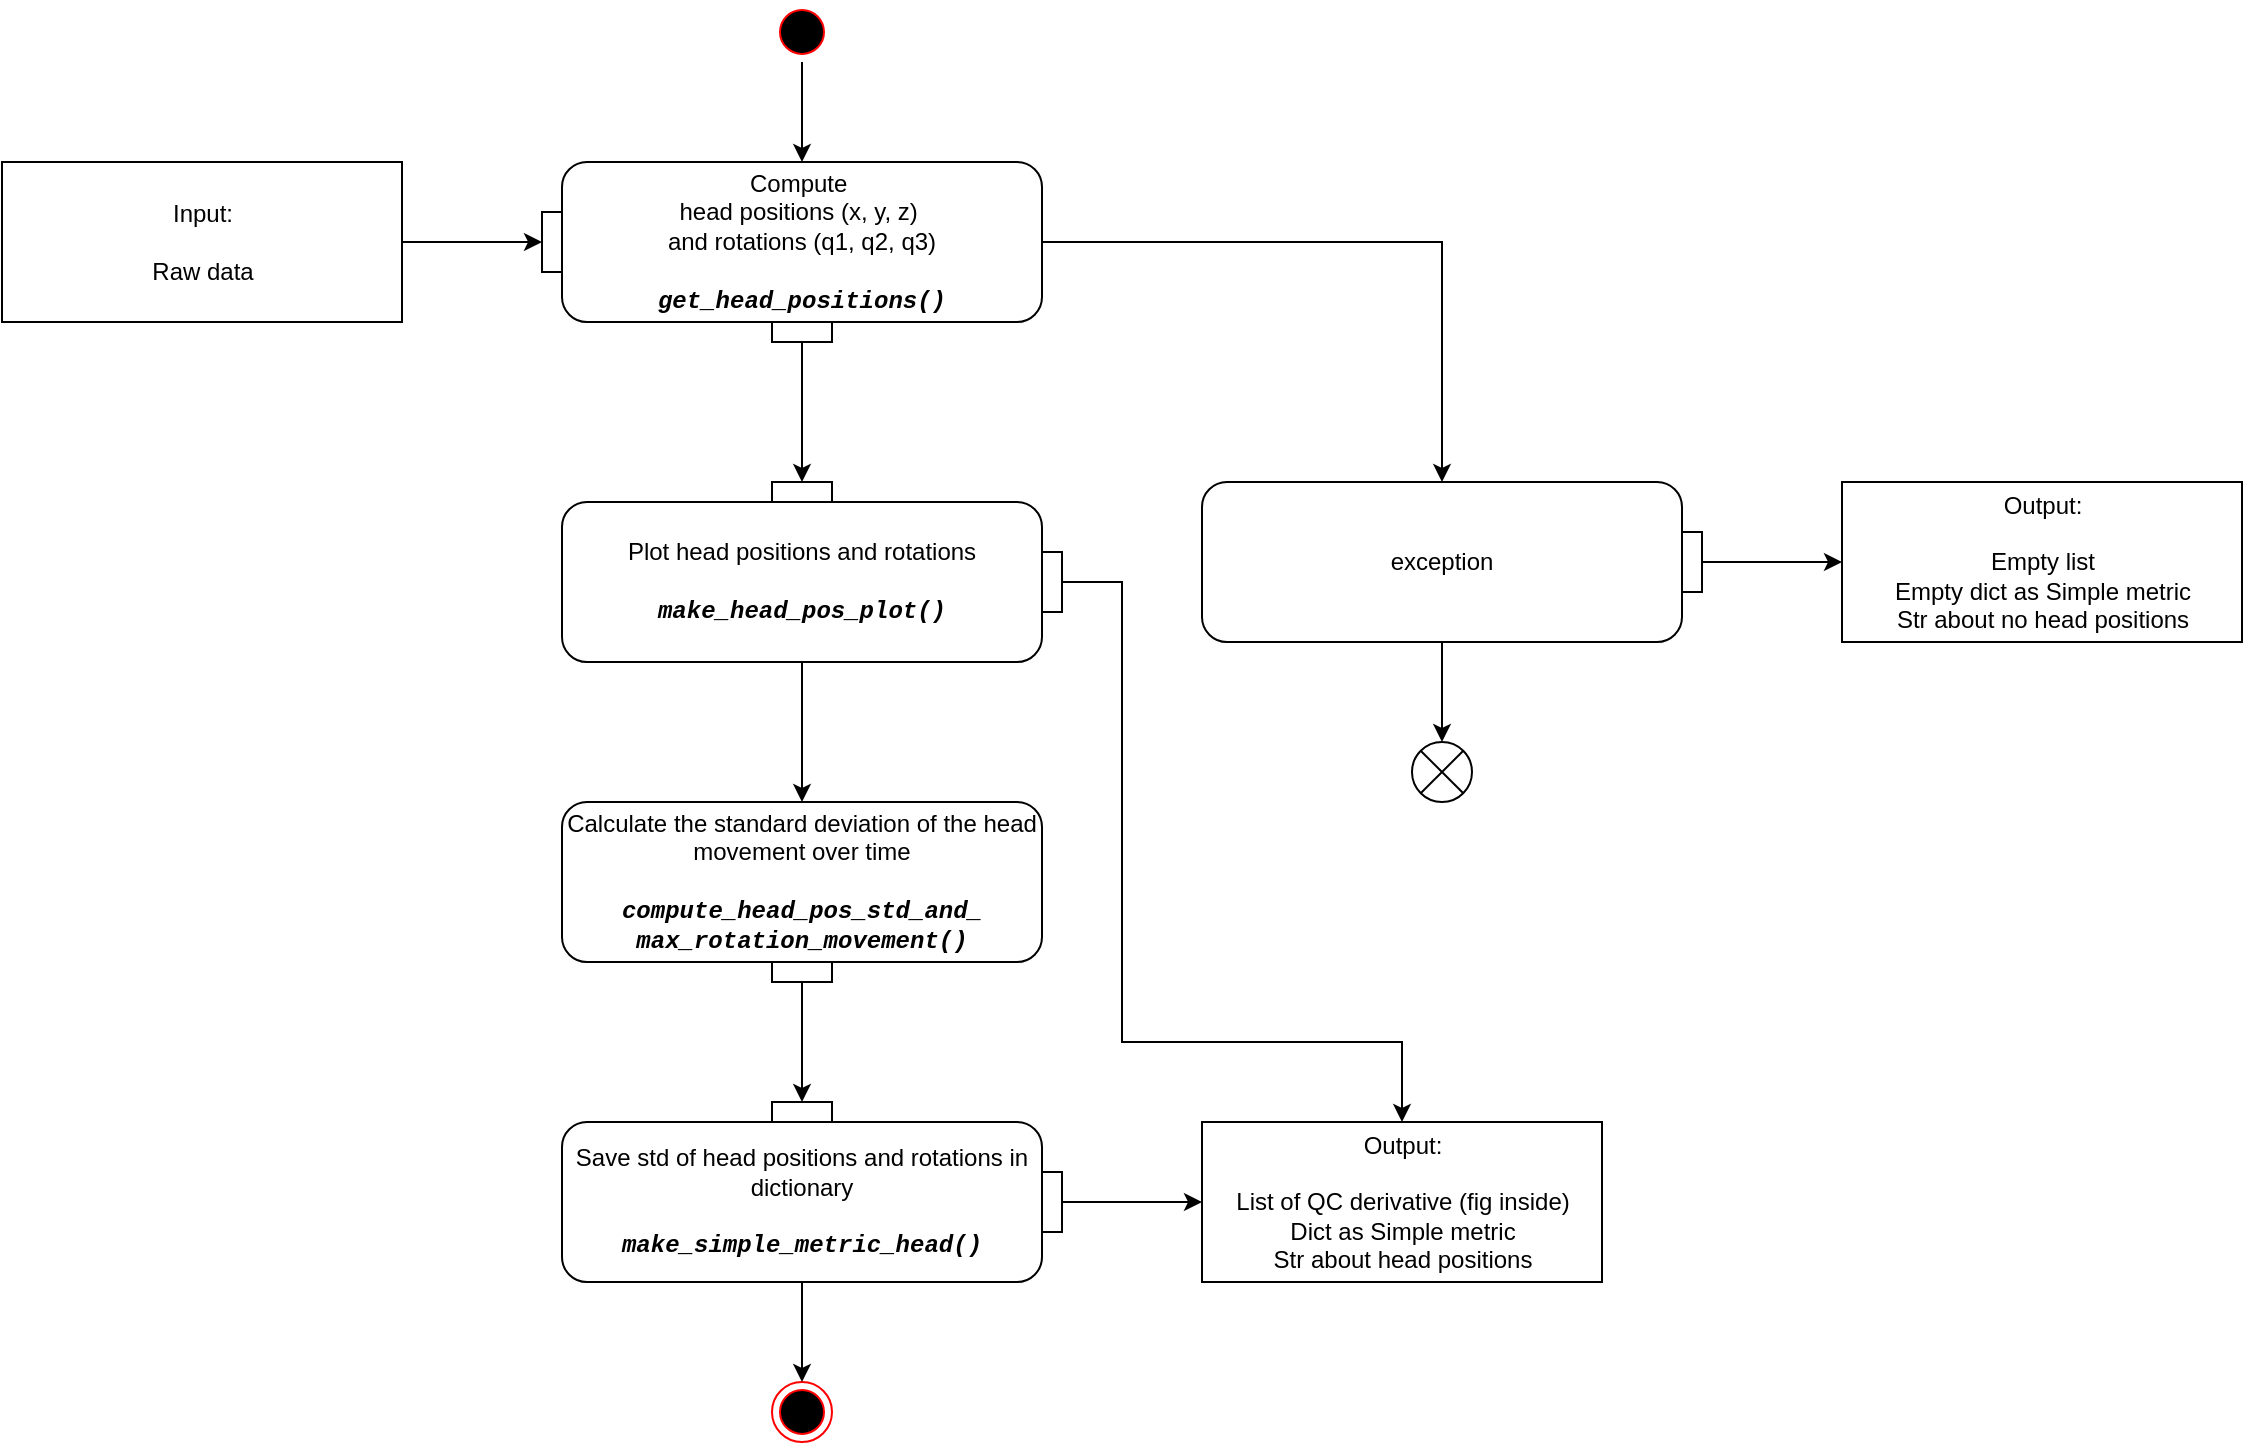 <mxfile version="20.8.16" type="device"><diagram name="Page-1" id="cNk8rawfNz_4RUY2DilG"><mxGraphModel dx="1505" dy="1197" grid="1" gridSize="10" guides="1" tooltips="1" connect="1" arrows="1" fold="1" page="0" pageScale="1" pageWidth="1169" pageHeight="827" math="0" shadow="0"><root><mxCell id="0"/><mxCell id="1" parent="0"/><mxCell id="WeTih67nczexHxwz61cG-1" value="" style="ellipse;html=1;shape=startState;fillColor=#000000;strokeColor=#ff0000;" parent="1" vertex="1"><mxGeometry x="425" y="40" width="30" height="30" as="geometry"/></mxCell><mxCell id="WeTih67nczexHxwz61cG-22" value="" style="ellipse;html=1;shape=endState;fillColor=#000000;strokeColor=#ff0000;" parent="1" vertex="1"><mxGeometry x="425" y="730" width="30" height="30" as="geometry"/></mxCell><mxCell id="WeTih67nczexHxwz61cG-80" value="Output:&lt;br&gt;&lt;br&gt;List of QC derivative (fig inside)&lt;br&gt;Dict as Simple metric&lt;br&gt;Str about head positions" style="html=1;dashed=0;fontFamily=Helvetica;fontSize=12;fontColor=rgb(0, 0, 0);align=center;strokeColor=rgb(0, 0, 0);fillColor=rgb(255, 255, 255);" parent="1" vertex="1"><mxGeometry x="640" y="600" width="200" height="80" as="geometry"/></mxCell><mxCell id="i3P34daP5RMbJGs39lf5-1" value="Input:&lt;br&gt;&lt;br&gt;Raw data" style="html=1;" parent="1" vertex="1"><mxGeometry x="40" y="120" width="200" height="80" as="geometry"/></mxCell><mxCell id="i3P34daP5RMbJGs39lf5-105" value="" style="edgeStyle=orthogonalEdgeStyle;rounded=0;orthogonalLoop=1;jettySize=auto;html=1;fontFamily=Courier New;fontSize=12;" parent="1" source="i3P34daP5RMbJGs39lf5-99" target="i3P34daP5RMbJGs39lf5-104" edge="1"><mxGeometry relative="1" as="geometry"/></mxCell><mxCell id="i3P34daP5RMbJGs39lf5-106" value="" style="edgeStyle=orthogonalEdgeStyle;rounded=0;orthogonalLoop=1;jettySize=auto;html=1;fontFamily=Courier New;fontSize=12;" parent="1" source="i3P34daP5RMbJGs39lf5-102" target="WeTih67nczexHxwz61cG-80" edge="1"><mxGeometry relative="1" as="geometry"/></mxCell><mxCell id="i3P34daP5RMbJGs39lf5-107" value="" style="edgeStyle=orthogonalEdgeStyle;rounded=0;orthogonalLoop=1;jettySize=auto;html=1;fontFamily=Courier New;fontSize=12;" parent="1" source="i3P34daP5RMbJGs39lf5-101" target="WeTih67nczexHxwz61cG-22" edge="1"><mxGeometry relative="1" as="geometry"/></mxCell><mxCell id="i3P34daP5RMbJGs39lf5-140" value="Output:&lt;br&gt;&lt;br&gt;Empty list&lt;br&gt;Empty dict as Simple metric&lt;br&gt;Str about no head positions" style="html=1;dashed=0;fontFamily=Helvetica;fontSize=12;fontColor=rgb(0, 0, 0);align=center;strokeColor=rgb(0, 0, 0);fillColor=rgb(255, 255, 255);" parent="1" vertex="1"><mxGeometry x="960" y="280" width="200" height="80" as="geometry"/></mxCell><mxCell id="i3P34daP5RMbJGs39lf5-142" value="" style="shape=sumEllipse;perimeter=ellipsePerimeter;whiteSpace=wrap;html=1;backgroundOutline=1;fontFamily=Courier New;fontSize=12;" parent="1" vertex="1"><mxGeometry x="745" y="410" width="30" height="30" as="geometry"/></mxCell><mxCell id="i3P34daP5RMbJGs39lf5-132" value="" style="edgeStyle=orthogonalEdgeStyle;rounded=0;orthogonalLoop=1;jettySize=auto;html=1;fontFamily=Courier New;fontSize=12;" parent="1" source="WeTih67nczexHxwz61cG-1" target="i3P34daP5RMbJGs39lf5-128" edge="1"><mxGeometry relative="1" as="geometry"/></mxCell><mxCell id="i3P34daP5RMbJGs39lf5-145" style="edgeStyle=orthogonalEdgeStyle;rounded=0;orthogonalLoop=1;jettySize=auto;html=1;entryX=0.5;entryY=0;entryDx=0;entryDy=0;fontFamily=Courier New;fontSize=12;" parent="1" source="i3P34daP5RMbJGs39lf5-128" target="i3P34daP5RMbJGs39lf5-137" edge="1"><mxGeometry relative="1" as="geometry"/></mxCell><mxCell id="i3P34daP5RMbJGs39lf5-146" value="" style="edgeStyle=orthogonalEdgeStyle;rounded=0;orthogonalLoop=1;jettySize=auto;html=1;fontFamily=Courier New;fontSize=12;" parent="1" source="i3P34daP5RMbJGs39lf5-138" target="i3P34daP5RMbJGs39lf5-140" edge="1"><mxGeometry relative="1" as="geometry"/></mxCell><mxCell id="i3P34daP5RMbJGs39lf5-147" value="" style="edgeStyle=orthogonalEdgeStyle;rounded=0;orthogonalLoop=1;jettySize=auto;html=1;fontFamily=Courier New;fontSize=12;" parent="1" source="i3P34daP5RMbJGs39lf5-137" target="i3P34daP5RMbJGs39lf5-142" edge="1"><mxGeometry relative="1" as="geometry"/></mxCell><mxCell id="i3P34daP5RMbJGs39lf5-134" value="" style="edgeStyle=orthogonalEdgeStyle;rounded=0;orthogonalLoop=1;jettySize=auto;html=1;fontFamily=Courier New;fontSize=12;" parent="1" source="i3P34daP5RMbJGs39lf5-1" target="i3P34daP5RMbJGs39lf5-131" edge="1"><mxGeometry relative="1" as="geometry"/></mxCell><mxCell id="i3P34daP5RMbJGs39lf5-152" value="" style="group" parent="1" vertex="1" connectable="0"><mxGeometry x="310" y="120" width="250" height="90" as="geometry"/></mxCell><mxCell id="i3P34daP5RMbJGs39lf5-128" value="&lt;div style=&quot;border-color: var(--border-color);&quot;&gt;Compute&amp;nbsp;&lt;/div&gt;&lt;div style=&quot;border-color: var(--border-color);&quot;&gt;head positions (x, y, z)&amp;nbsp;&lt;/div&gt;&lt;div style=&quot;border-color: var(--border-color);&quot;&gt;and rotations (q1, q2, q3)&lt;/div&gt;&lt;br style=&quot;border-color: var(--border-color);&quot;&gt;&lt;div style=&quot;border-color: var(--border-color);&quot;&gt;&lt;font style=&quot;border-color: var(--border-color);&quot; face=&quot;Courier New&quot;&gt;&lt;b style=&quot;border-color: var(--border-color);&quot;&gt;&lt;i style=&quot;border-color: var(--border-color);&quot;&gt;get_head_positions()&lt;/i&gt;&lt;/b&gt;&lt;/font&gt;&lt;/div&gt;" style="html=1;align=center;verticalAlign=middle;rounded=1;absoluteArcSize=1;arcSize=25;dashed=0;fontFamily=Helvetica;fontSize=12;whiteSpace=wrap;container=0;noLabel=0;imageAlign=center;" parent="i3P34daP5RMbJGs39lf5-152" vertex="1"><mxGeometry x="10" width="240" height="80" as="geometry"/></mxCell><mxCell id="i3P34daP5RMbJGs39lf5-129" value="pinOut 2" style="fontStyle=0;labelPosition=center;verticalLabelPosition=bottom;align=center;verticalAlign=top;spacingLeft=2;fontFamily=Helvetica;fontSize=12;resizable=0;container=0;noLabel=1;" parent="i3P34daP5RMbJGs39lf5-152" vertex="1"><mxGeometry x="115" y="80" width="30" height="10" as="geometry"/></mxCell><mxCell id="i3P34daP5RMbJGs39lf5-131" value="pinIn 2" style="fontStyle=0;labelPosition=left;verticalLabelPosition=middle;align=right;verticalAlign=middle;spacingLeft=2;fontFamily=Helvetica;fontSize=12;flipH=0;resizable=0;container=0;noLabel=1;" parent="i3P34daP5RMbJGs39lf5-152" vertex="1"><mxGeometry y="25" width="10" height="30" as="geometry"/></mxCell><mxCell id="i3P34daP5RMbJGs39lf5-154" value="" style="group" parent="1" vertex="1" connectable="0"><mxGeometry x="640" y="280" width="250" height="80" as="geometry"/></mxCell><mxCell id="i3P34daP5RMbJGs39lf5-137" value="exception" style="html=1;align=center;verticalAlign=middle;rounded=1;absoluteArcSize=1;arcSize=25;dashed=0;fontFamily=Helvetica;fontSize=12;whiteSpace=wrap;container=0;noLabel=0;imageAlign=center;" parent="i3P34daP5RMbJGs39lf5-154" vertex="1"><mxGeometry width="240" height="80" as="geometry"/></mxCell><mxCell id="i3P34daP5RMbJGs39lf5-138" value="pinOut 1" style="fontStyle=0;labelPosition=right;verticalLabelPosition=middle;align=left;verticalAlign=middle;spacingLeft=2;fontFamily=Helvetica;fontSize=12;resizable=0;container=0;noLabel=1;" parent="i3P34daP5RMbJGs39lf5-154" vertex="1"><mxGeometry x="240" y="25" width="10" height="30" as="geometry"/></mxCell><mxCell id="i3P34daP5RMbJGs39lf5-155" value="" style="group" parent="1" vertex="1" connectable="0"><mxGeometry x="320" y="440" width="240" height="90" as="geometry"/></mxCell><mxCell id="i3P34daP5RMbJGs39lf5-98" value="&lt;div&gt;Calculate the standard deviation of the head movement over time&lt;/div&gt;&lt;br&gt;&lt;div&gt;&lt;font face=&quot;Courier New&quot;&gt;&lt;b&gt;&lt;i&gt;compute_head_pos_std_and_&lt;/i&gt;&lt;/b&gt;&lt;/font&gt;&lt;/div&gt;&lt;div&gt;&lt;b style=&quot;font-family: &amp;quot;Courier New&amp;quot;; background-color: initial;&quot;&gt;&lt;i&gt;max_rotation_movement()&lt;/i&gt;&lt;/b&gt;&lt;br&gt;&lt;/div&gt;" style="html=1;align=center;verticalAlign=middle;rounded=1;absoluteArcSize=1;arcSize=25;dashed=0;fontFamily=Helvetica;fontSize=12;whiteSpace=wrap;container=0;noLabel=0;imageAlign=center;" parent="i3P34daP5RMbJGs39lf5-155" vertex="1"><mxGeometry width="240" height="80" as="geometry"/></mxCell><mxCell id="i3P34daP5RMbJGs39lf5-99" value="pinOut 2" style="fontStyle=0;labelPosition=center;verticalLabelPosition=bottom;align=center;verticalAlign=top;spacingLeft=2;fontFamily=Helvetica;fontSize=12;resizable=0;container=0;noLabel=1;" parent="i3P34daP5RMbJGs39lf5-155" vertex="1"><mxGeometry x="105" y="80" width="30" height="10" as="geometry"/></mxCell><mxCell id="i3P34daP5RMbJGs39lf5-156" value="" style="group" parent="1" vertex="1" connectable="0"><mxGeometry x="320" y="590" width="250" height="90" as="geometry"/></mxCell><mxCell id="i3P34daP5RMbJGs39lf5-101" value="&lt;div&gt;Save std of head positions and rotations in dictionary&lt;/div&gt;&lt;br&gt;&lt;font face=&quot;Courier New&quot;&gt;&lt;b&gt;&lt;i&gt;make_simple_metric_head()&lt;/i&gt;&lt;/b&gt;&lt;/font&gt;" style="html=1;align=center;verticalAlign=middle;rounded=1;absoluteArcSize=1;arcSize=25;dashed=0;fontFamily=Helvetica;fontSize=12;whiteSpace=wrap;container=0;noLabel=0;imageAlign=center;" parent="i3P34daP5RMbJGs39lf5-156" vertex="1"><mxGeometry y="10" width="240" height="80" as="geometry"/></mxCell><mxCell id="i3P34daP5RMbJGs39lf5-102" value="pinOut 1" style="fontStyle=0;labelPosition=right;verticalLabelPosition=middle;align=left;verticalAlign=middle;spacingLeft=2;fontFamily=Helvetica;fontSize=12;resizable=0;container=0;noLabel=1;" parent="i3P34daP5RMbJGs39lf5-156" vertex="1"><mxGeometry x="240" y="35" width="10" height="30" as="geometry"/></mxCell><mxCell id="i3P34daP5RMbJGs39lf5-104" value="pinIn 1" style="fontStyle=0;labelPosition=center;verticalLabelPosition=top;align=center;verticalAlign=bottom;spacingLeft=2;fontFamily=Helvetica;fontSize=12;resizable=0;container=0;noLabel=1;" parent="i3P34daP5RMbJGs39lf5-156" vertex="1"><mxGeometry x="105" width="30" height="10" as="geometry"/></mxCell><mxCell id="_5bZpyrAPtBTRgoMevDu-9" value="" style="group;flipH=1;" vertex="1" connectable="0" parent="1"><mxGeometry x="320" y="280" width="250" height="90" as="geometry"/></mxCell><mxCell id="_5bZpyrAPtBTRgoMevDu-10" value="&lt;div style=&quot;border-color: var(--border-color);&quot;&gt;Plot head positions and rotations&lt;/div&gt;&lt;br style=&quot;border-color: var(--border-color);&quot;&gt;&lt;font style=&quot;border-color: var(--border-color);&quot; face=&quot;Courier New&quot;&gt;&lt;b style=&quot;border-color: var(--border-color);&quot;&gt;&lt;i style=&quot;border-color: var(--border-color);&quot;&gt;make_head_pos_plot()&lt;/i&gt;&lt;/b&gt;&lt;/font&gt;" style="html=1;align=center;verticalAlign=middle;rounded=1;absoluteArcSize=1;arcSize=25;dashed=0;fontFamily=Helvetica;fontSize=12;whiteSpace=wrap;container=0;noLabel=0;imageAlign=center;" vertex="1" parent="_5bZpyrAPtBTRgoMevDu-9"><mxGeometry y="10" width="240" height="80" as="geometry"/></mxCell><mxCell id="_5bZpyrAPtBTRgoMevDu-11" value="pinIn 2" style="fontStyle=0;labelPosition=left;verticalLabelPosition=middle;align=right;verticalAlign=middle;spacingLeft=2;fontFamily=Helvetica;fontSize=12;flipH=0;resizable=0;container=0;noLabel=1;" vertex="1" parent="_5bZpyrAPtBTRgoMevDu-9"><mxGeometry x="240" y="35" width="10" height="30" as="geometry"/></mxCell><mxCell id="_5bZpyrAPtBTRgoMevDu-12" value="pinIn 1" style="fontStyle=0;labelPosition=center;verticalLabelPosition=top;align=center;verticalAlign=bottom;spacingLeft=2;fontFamily=Helvetica;fontSize=12;resizable=0;container=0;noLabel=1;" vertex="1" parent="_5bZpyrAPtBTRgoMevDu-9"><mxGeometry x="105" width="30" height="10" as="geometry"/></mxCell><mxCell id="_5bZpyrAPtBTRgoMevDu-13" value="" style="edgeStyle=orthogonalEdgeStyle;rounded=0;orthogonalLoop=1;jettySize=auto;html=1;" edge="1" parent="1" source="i3P34daP5RMbJGs39lf5-129" target="_5bZpyrAPtBTRgoMevDu-12"><mxGeometry relative="1" as="geometry"/></mxCell><mxCell id="_5bZpyrAPtBTRgoMevDu-14" value="" style="edgeStyle=orthogonalEdgeStyle;rounded=0;orthogonalLoop=1;jettySize=auto;html=1;" edge="1" parent="1" source="_5bZpyrAPtBTRgoMevDu-10" target="i3P34daP5RMbJGs39lf5-98"><mxGeometry relative="1" as="geometry"/></mxCell><mxCell id="_5bZpyrAPtBTRgoMevDu-15" style="edgeStyle=orthogonalEdgeStyle;rounded=0;orthogonalLoop=1;jettySize=auto;html=1;entryX=0.5;entryY=0;entryDx=0;entryDy=0;" edge="1" parent="1" source="_5bZpyrAPtBTRgoMevDu-11" target="WeTih67nczexHxwz61cG-80"><mxGeometry relative="1" as="geometry"><Array as="points"><mxPoint x="600" y="330"/><mxPoint x="600" y="560"/><mxPoint x="740" y="560"/></Array></mxGeometry></mxCell></root></mxGraphModel></diagram></mxfile>